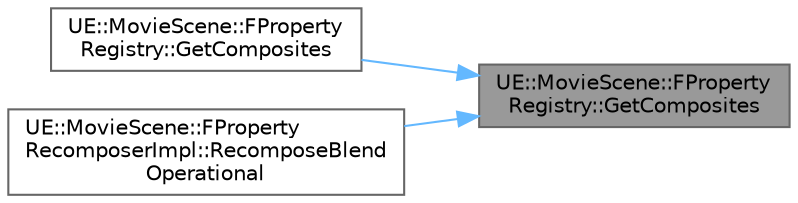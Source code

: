 digraph "UE::MovieScene::FPropertyRegistry::GetComposites"
{
 // INTERACTIVE_SVG=YES
 // LATEX_PDF_SIZE
  bgcolor="transparent";
  edge [fontname=Helvetica,fontsize=10,labelfontname=Helvetica,labelfontsize=10];
  node [fontname=Helvetica,fontsize=10,shape=box,height=0.2,width=0.4];
  rankdir="RL";
  Node1 [id="Node000001",label="UE::MovieScene::FProperty\lRegistry::GetComposites",height=0.2,width=0.4,color="gray40", fillcolor="grey60", style="filled", fontcolor="black",tooltip="Retrieve a generic representation of all the composites that contribute to a given property."];
  Node1 -> Node2 [id="edge1_Node000001_Node000002",dir="back",color="steelblue1",style="solid",tooltip=" "];
  Node2 [id="Node000002",label="UE::MovieScene::FProperty\lRegistry::GetComposites",height=0.2,width=0.4,color="grey40", fillcolor="white", style="filled",URL="$d4/df4/classUE_1_1MovieScene_1_1FPropertyRegistry.html#a9d14321f971a0cc737e747896212fbbc",tooltip="Retrieve a generic representation of all the composites that contribute to a given property."];
  Node1 -> Node3 [id="edge2_Node000001_Node000003",dir="back",color="steelblue1",style="solid",tooltip=" "];
  Node3 [id="Node000003",label="UE::MovieScene::FProperty\lRecomposerImpl::RecomposeBlend\lOperational",height=0.2,width=0.4,color="grey40", fillcolor="white", style="filled",URL="$d8/d20/structUE_1_1MovieScene_1_1FPropertyRecomposerImpl.html#a72bd674ee328a28277c96580e54221e1",tooltip=" "];
}
